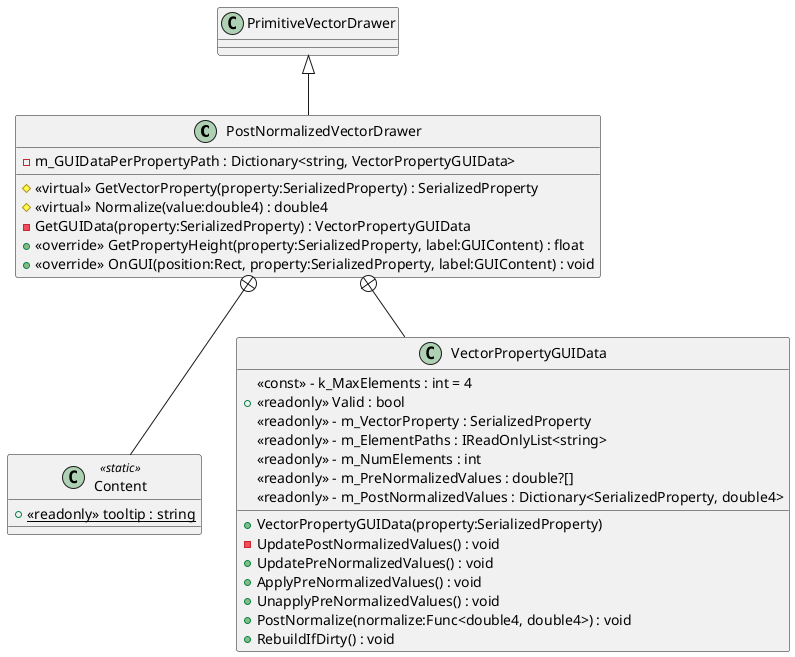 @startuml
class PostNormalizedVectorDrawer {
    - m_GUIDataPerPropertyPath : Dictionary<string, VectorPropertyGUIData>
    # <<virtual>> GetVectorProperty(property:SerializedProperty) : SerializedProperty
    # <<virtual>> Normalize(value:double4) : double4
    - GetGUIData(property:SerializedProperty) : VectorPropertyGUIData
    + <<override>> GetPropertyHeight(property:SerializedProperty, label:GUIContent) : float
    + <<override>> OnGUI(position:Rect, property:SerializedProperty, label:GUIContent) : void
}
class Content <<static>> {
    + {static} <<readonly>> tooltip : string
}
class VectorPropertyGUIData {
    <<const>> - k_MaxElements : int = 4
    + <<readonly>> Valid : bool
    <<readonly>> - m_VectorProperty : SerializedProperty
    <<readonly>> - m_ElementPaths : IReadOnlyList<string>
    <<readonly>> - m_NumElements : int
    <<readonly>> - m_PreNormalizedValues : double?[]
    <<readonly>> - m_PostNormalizedValues : Dictionary<SerializedProperty, double4>
    + VectorPropertyGUIData(property:SerializedProperty)
    - UpdatePostNormalizedValues() : void
    + UpdatePreNormalizedValues() : void
    + ApplyPreNormalizedValues() : void
    + UnapplyPreNormalizedValues() : void
    + PostNormalize(normalize:Func<double4, double4>) : void
    + RebuildIfDirty() : void
}
PrimitiveVectorDrawer <|-- PostNormalizedVectorDrawer
PostNormalizedVectorDrawer +-- Content
PostNormalizedVectorDrawer +-- VectorPropertyGUIData
@enduml
